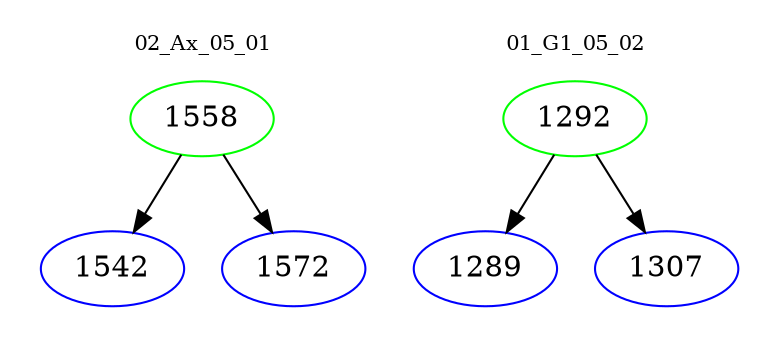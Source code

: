 digraph{
subgraph cluster_0 {
color = white
label = "02_Ax_05_01";
fontsize=10;
T0_1558 [label="1558", color="green"]
T0_1558 -> T0_1542 [color="black"]
T0_1542 [label="1542", color="blue"]
T0_1558 -> T0_1572 [color="black"]
T0_1572 [label="1572", color="blue"]
}
subgraph cluster_1 {
color = white
label = "01_G1_05_02";
fontsize=10;
T1_1292 [label="1292", color="green"]
T1_1292 -> T1_1289 [color="black"]
T1_1289 [label="1289", color="blue"]
T1_1292 -> T1_1307 [color="black"]
T1_1307 [label="1307", color="blue"]
}
}
